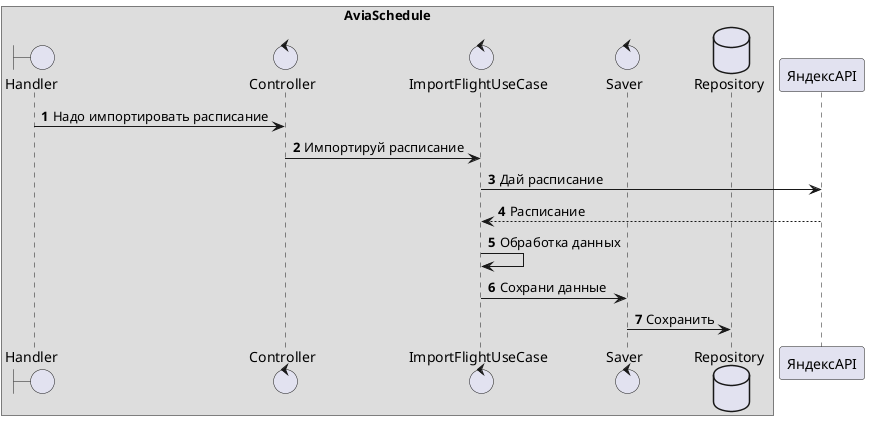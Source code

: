 @startuml
'https://plantuml.com/sequence-diagram

autonumber

box AviaSchedule
boundary Handler
control Controller
control ImportFlightUseCase
control Saver
database Repository as db
end box
participant ЯндексAPI as ya

Handler -> Controller: Надо импортировать расписание
Controller -> ImportFlightUseCase: Импортируй расписание
ImportFlightUseCase -> ya: Дай расписание
ya --> ImportFlightUseCase: Расписание
ImportFlightUseCase -> ImportFlightUseCase: Обработка данных
ImportFlightUseCase -> Saver: Сохрани данные
Saver -> db: Сохранить

@enduml